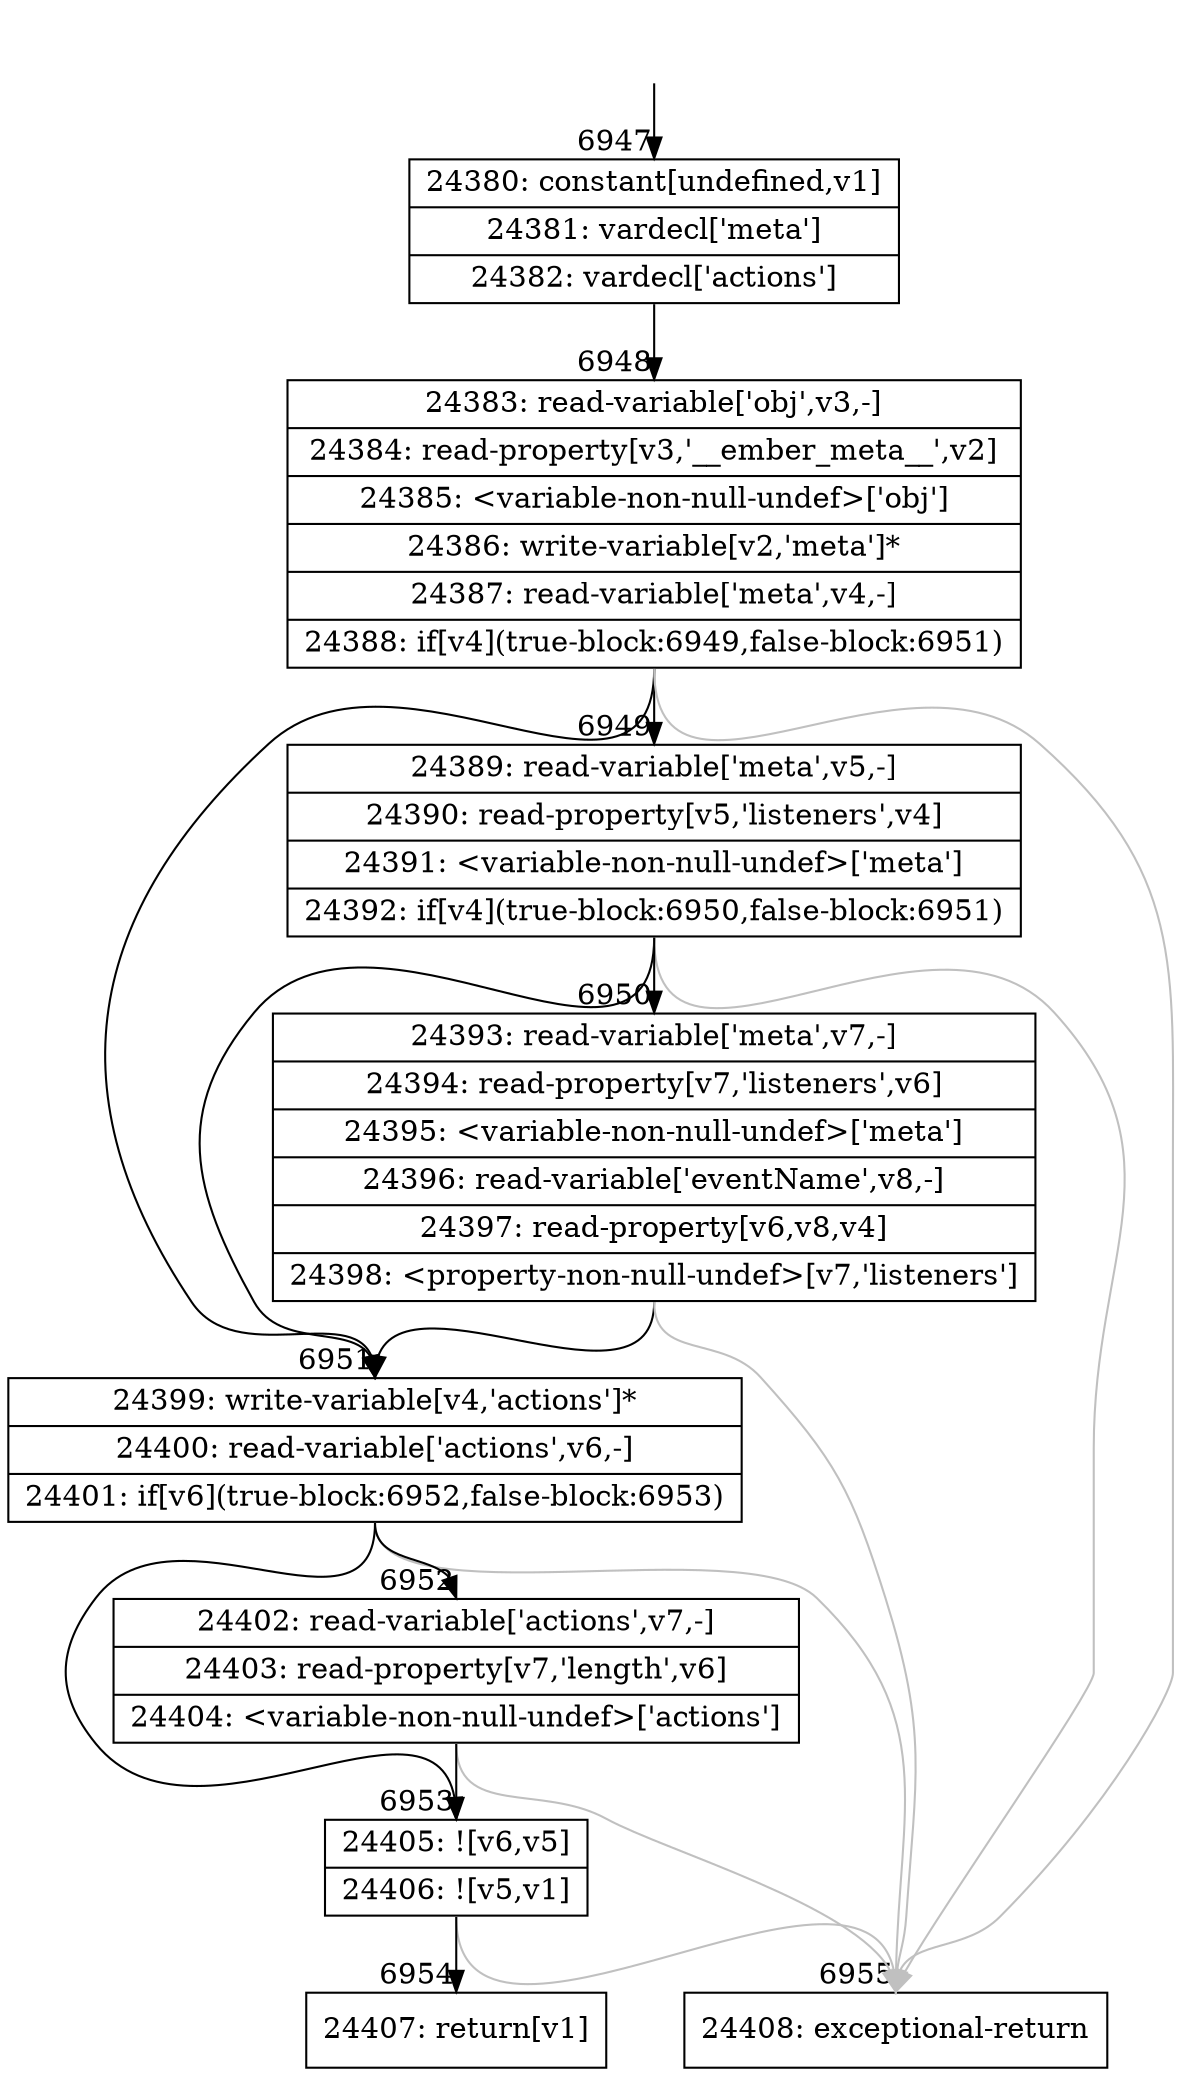 digraph {
rankdir="TD"
BB_entry571[shape=none,label=""];
BB_entry571 -> BB6947 [tailport=s, headport=n, headlabel="    6947"]
BB6947 [shape=record label="{24380: constant[undefined,v1]|24381: vardecl['meta']|24382: vardecl['actions']}" ] 
BB6947 -> BB6948 [tailport=s, headport=n, headlabel="      6948"]
BB6948 [shape=record label="{24383: read-variable['obj',v3,-]|24384: read-property[v3,'__ember_meta__',v2]|24385: \<variable-non-null-undef\>['obj']|24386: write-variable[v2,'meta']*|24387: read-variable['meta',v4,-]|24388: if[v4](true-block:6949,false-block:6951)}" ] 
BB6948 -> BB6951 [tailport=s, headport=n, headlabel="      6951"]
BB6948 -> BB6949 [tailport=s, headport=n, headlabel="      6949"]
BB6948 -> BB6955 [tailport=s, headport=n, color=gray, headlabel="      6955"]
BB6949 [shape=record label="{24389: read-variable['meta',v5,-]|24390: read-property[v5,'listeners',v4]|24391: \<variable-non-null-undef\>['meta']|24392: if[v4](true-block:6950,false-block:6951)}" ] 
BB6949 -> BB6951 [tailport=s, headport=n]
BB6949 -> BB6950 [tailport=s, headport=n, headlabel="      6950"]
BB6949 -> BB6955 [tailport=s, headport=n, color=gray]
BB6950 [shape=record label="{24393: read-variable['meta',v7,-]|24394: read-property[v7,'listeners',v6]|24395: \<variable-non-null-undef\>['meta']|24396: read-variable['eventName',v8,-]|24397: read-property[v6,v8,v4]|24398: \<property-non-null-undef\>[v7,'listeners']}" ] 
BB6950 -> BB6951 [tailport=s, headport=n]
BB6950 -> BB6955 [tailport=s, headport=n, color=gray]
BB6951 [shape=record label="{24399: write-variable[v4,'actions']*|24400: read-variable['actions',v6,-]|24401: if[v6](true-block:6952,false-block:6953)}" ] 
BB6951 -> BB6953 [tailport=s, headport=n, headlabel="      6953"]
BB6951 -> BB6952 [tailport=s, headport=n, headlabel="      6952"]
BB6951 -> BB6955 [tailport=s, headport=n, color=gray]
BB6952 [shape=record label="{24402: read-variable['actions',v7,-]|24403: read-property[v7,'length',v6]|24404: \<variable-non-null-undef\>['actions']}" ] 
BB6952 -> BB6953 [tailport=s, headport=n]
BB6952 -> BB6955 [tailport=s, headport=n, color=gray]
BB6953 [shape=record label="{24405: ![v6,v5]|24406: ![v5,v1]}" ] 
BB6953 -> BB6954 [tailport=s, headport=n, headlabel="      6954"]
BB6953 -> BB6955 [tailport=s, headport=n, color=gray]
BB6954 [shape=record label="{24407: return[v1]}" ] 
BB6955 [shape=record label="{24408: exceptional-return}" ] 
//#$~ 12918
}

